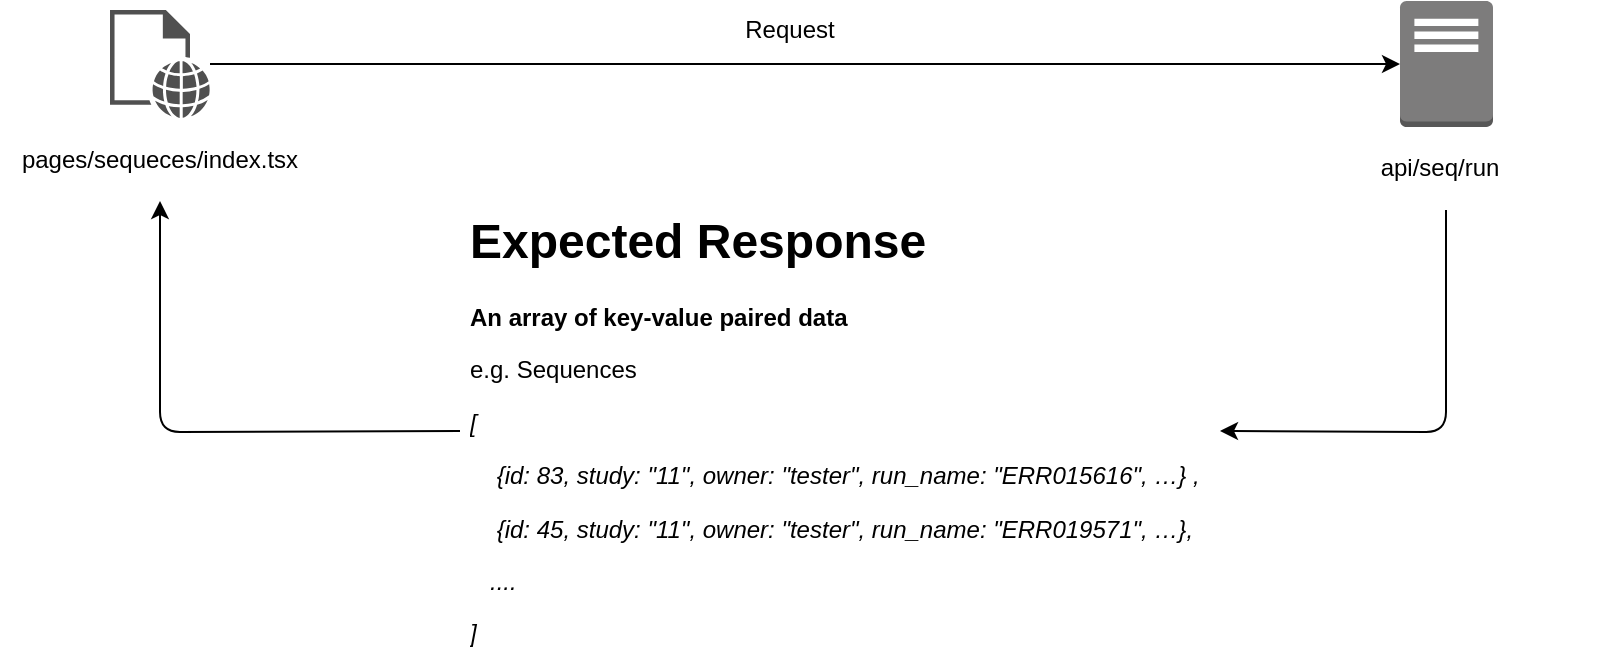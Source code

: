 <mxfile version="14.6.13" type="device"><diagram id="yDD7mczyi0snms8CxIJ0" name="페이지-1"><mxGraphModel dx="1112" dy="510" grid="1" gridSize="10" guides="1" tooltips="1" connect="1" arrows="1" fold="1" page="1" pageScale="1" pageWidth="1100" pageHeight="850" math="0" shadow="0"><root><mxCell id="0"/><mxCell id="1" parent="0"/><mxCell id="kzi2j872yYSACwJPjvdW-4" value="" style="outlineConnect=0;dashed=0;verticalLabelPosition=bottom;verticalAlign=top;align=center;html=1;shape=mxgraph.aws3.traditional_server;fillColor=#7D7C7C;gradientColor=none;" vertex="1" parent="1"><mxGeometry x="730" y="35.5" width="46.5" height="63" as="geometry"/></mxCell><mxCell id="kzi2j872yYSACwJPjvdW-5" value="&lt;h1&gt;Expected Response&lt;/h1&gt;&lt;p&gt;&lt;b&gt;An array of key-value paired data&lt;/b&gt;&lt;/p&gt;&lt;p&gt;e.g. Sequences&lt;/p&gt;&lt;p&gt;&lt;i&gt;[&lt;/i&gt;&lt;/p&gt;&lt;p&gt;&lt;span&gt;&lt;i&gt;&amp;nbsp; &amp;nbsp; {id: 83, study: &quot;11&quot;, owner: &quot;tester&quot;, run_name: &quot;ERR015616&quot;, …} ,&lt;/i&gt;&lt;/span&gt;&lt;/p&gt;&lt;p&gt;&lt;span&gt;&lt;i&gt;&amp;nbsp; &amp;nbsp; {id: 45, study: &quot;11&quot;, owner: &quot;tester&quot;, run_name: &quot;ERR019571&quot;, …},&lt;/i&gt;&lt;/span&gt;&lt;/p&gt;&lt;p&gt;&lt;span&gt;&lt;i&gt;&amp;nbsp; &amp;nbsp;....&lt;/i&gt;&lt;/span&gt;&lt;/p&gt;&lt;p&gt;&lt;span&gt;&lt;i&gt;]&lt;/i&gt;&lt;/span&gt;&lt;/p&gt;" style="text;html=1;strokeColor=none;fillColor=none;spacing=5;spacingTop=-20;whiteSpace=wrap;overflow=hidden;rounded=0;" vertex="1" parent="1"><mxGeometry x="260" y="135.5" width="380" height="230" as="geometry"/></mxCell><mxCell id="kzi2j872yYSACwJPjvdW-6" value="" style="pointerEvents=1;shadow=0;dashed=0;html=1;strokeColor=none;fillColor=#505050;labelPosition=center;verticalLabelPosition=bottom;verticalAlign=top;outlineConnect=0;align=center;shape=mxgraph.office.concepts.web_page;" vertex="1" parent="1"><mxGeometry x="85" y="40" width="50" height="54" as="geometry"/></mxCell><mxCell id="kzi2j872yYSACwJPjvdW-7" value="pages/sequeces/index.tsx" style="text;html=1;strokeColor=none;fillColor=none;align=center;verticalAlign=middle;whiteSpace=wrap;rounded=0;" vertex="1" parent="1"><mxGeometry x="30" y="94" width="160" height="41.5" as="geometry"/></mxCell><mxCell id="kzi2j872yYSACwJPjvdW-9" value="" style="endArrow=classic;html=1;entryX=0;entryY=0.5;entryDx=0;entryDy=0;entryPerimeter=0;" edge="1" parent="1" source="kzi2j872yYSACwJPjvdW-6" target="kzi2j872yYSACwJPjvdW-4"><mxGeometry width="50" height="50" relative="1" as="geometry"><mxPoint x="260" y="110" as="sourcePoint"/><mxPoint x="310" y="60" as="targetPoint"/></mxGeometry></mxCell><mxCell id="kzi2j872yYSACwJPjvdW-10" value="Request" style="text;html=1;strokeColor=none;fillColor=none;align=center;verticalAlign=middle;whiteSpace=wrap;rounded=0;" vertex="1" parent="1"><mxGeometry x="390" y="40" width="70" height="20" as="geometry"/></mxCell><mxCell id="kzi2j872yYSACwJPjvdW-12" value="" style="endArrow=classic;html=1;entryX=1;entryY=0.5;entryDx=0;entryDy=0;" edge="1" parent="1" target="kzi2j872yYSACwJPjvdW-5"><mxGeometry width="50" height="50" relative="1" as="geometry"><mxPoint x="753" y="140" as="sourcePoint"/><mxPoint x="820" y="190" as="targetPoint"/><Array as="points"><mxPoint x="753" y="251"/></Array></mxGeometry></mxCell><mxCell id="kzi2j872yYSACwJPjvdW-13" value="" style="endArrow=classic;html=1;exitX=0;exitY=0.5;exitDx=0;exitDy=0;entryX=0.5;entryY=1;entryDx=0;entryDy=0;" edge="1" parent="1" source="kzi2j872yYSACwJPjvdW-5" target="kzi2j872yYSACwJPjvdW-7"><mxGeometry width="50" height="50" relative="1" as="geometry"><mxPoint x="90" y="310" as="sourcePoint"/><mxPoint x="140" y="260" as="targetPoint"/><Array as="points"><mxPoint x="110" y="251"/></Array></mxGeometry></mxCell><mxCell id="kzi2j872yYSACwJPjvdW-14" value="api/seq/run" style="text;html=1;strokeColor=none;fillColor=none;align=center;verticalAlign=middle;whiteSpace=wrap;rounded=0;" vertex="1" parent="1"><mxGeometry x="670" y="98.5" width="160" height="41.5" as="geometry"/></mxCell></root></mxGraphModel></diagram></mxfile>